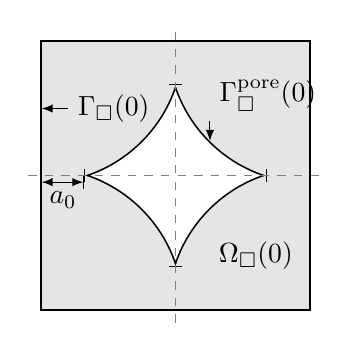 \begin{tikzpicture}[>=latex,scale=1.7] % Use this to scale the image. Text is always normal-size
  \def\particleradius{1.05} % Adjust this to change the contact size.
  \pgfmathsetmacro{\contactsize}{sqrt(\particleradius^2-1)} % Automatically calculated.
  \begin{scope}[very thick]
  	\draw[clip] (-1,-1) rectangle (1,1);
  	\draw[clip]
  		(-1,-1) circle (\particleradius)
 		( 1,-1) circle (\particleradius)
 		(-1, 1) circle (\particleradius)
   		( 1, 1) circle (\particleradius);
  	\fill[fill=black!10] (-1,-1) rectangle (1,1);
  \end{scope}

  % Markers
  \foreach \q in {0,90,180,270} { \draw[rotate=\q] (1-\contactsize,-0.05) -- +(0,0.1); }
  \draw[dashed,gray] (-1.1,0) -- (1.1,0) (0,-1.1) -- (0,1.1);
  % Annotations
  %\node[below] at (0,0) {$\Omega_\Box^p(0)$};
  %\draw[|<->|] (-1,-1.4) -- (1,-1.4) node[midway,above] {$L_\Box(0)$};
  \draw[<->|] (-1,-0.05) -- +(\contactsize,0) node[midway,below] {$a_0$};
  \node at (0.6,-0.6) {$\Omega_\Box(0)$};
  \draw[<-] (-1,0.5) -- +(0.2,0) node[right] {$\Gamma_\Box(0)$};
  \draw[<-] (1,1) ++(-135:\particleradius) -- +(0.00,0.15) node[above right] {$\Gamma_\Box^{\mathrm{pore}}(0)$};
  
  %\draw[use as bounding box] (-1.7,-1.5) rectangle (1.7,1.1);
  %\useasboundingbox (-1.7,-1.1) (1.7,1.1);
  % Transformation arrow (makes the picture very unaligned)
  %\draw[->] (1.5,0) to[out=45,in=-150] (2,0);% +(135:0.1) -- (2,0) -- +(-135:0.1);
  \draw[black] (-1,-1) rectangle (1,1);
\end{tikzpicture}
